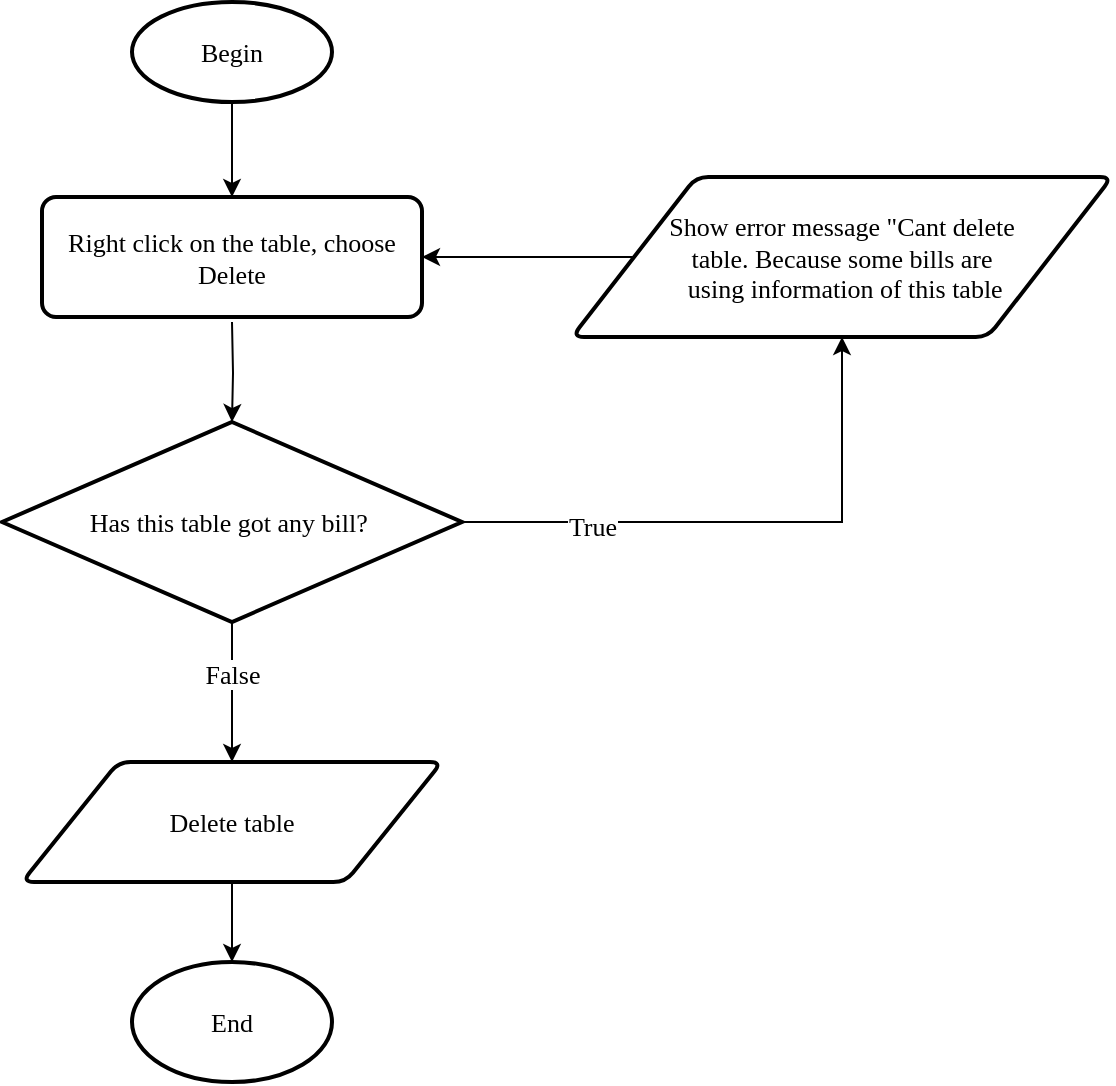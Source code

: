 <mxfile version="12.1.7" type="device" pages="5"><diagram id="VGMGWz1YkuOH8h17ySgm" name="Delete Table"><mxGraphModel dx="1010" dy="579" grid="1" gridSize="10" guides="1" tooltips="1" connect="1" arrows="1" fold="1" page="1" pageScale="1" pageWidth="850" pageHeight="1100" math="0" shadow="0"><root><mxCell id="_pLaOVf4xI6IX5Uipa7T-0"/><mxCell id="_pLaOVf4xI6IX5Uipa7T-1" parent="_pLaOVf4xI6IX5Uipa7T-0"/><mxCell id="2ItxoOkz8MPc7gHxcKao-0" style="edgeStyle=orthogonalEdgeStyle;rounded=0;orthogonalLoop=1;jettySize=auto;html=1;exitX=0.5;exitY=1;exitDx=0;exitDy=0;exitPerimeter=0;fontFamily=Times New Roman;fontSize=13;entryX=0.5;entryY=0;entryDx=0;entryDy=0;" parent="_pLaOVf4xI6IX5Uipa7T-1" source="_pLaOVf4xI6IX5Uipa7T-3" target="2ItxoOkz8MPc7gHxcKao-9" edge="1"><mxGeometry relative="1" as="geometry"><mxPoint x="370" y="130" as="targetPoint"/></mxGeometry></mxCell><mxCell id="_pLaOVf4xI6IX5Uipa7T-3" value="&lt;font face=&quot;Times New Roman&quot; style=&quot;font-size: 13px&quot;&gt;Begin&lt;/font&gt;" style="strokeWidth=2;html=1;shape=mxgraph.flowchart.start_1;whiteSpace=wrap;" parent="_pLaOVf4xI6IX5Uipa7T-1" vertex="1"><mxGeometry x="320" y="40" width="100" height="50" as="geometry"/></mxCell><mxCell id="2ItxoOkz8MPc7gHxcKao-1" style="edgeStyle=orthogonalEdgeStyle;rounded=0;orthogonalLoop=1;jettySize=auto;html=1;exitX=0.5;exitY=1;exitDx=0;exitDy=0;entryX=0.5;entryY=0;entryDx=0;entryDy=0;entryPerimeter=0;fontFamily=Times New Roman;fontSize=13;" parent="_pLaOVf4xI6IX5Uipa7T-1" target="u_MAngO7DircyY41tHY6-0" edge="1"><mxGeometry relative="1" as="geometry"><mxPoint x="370" y="200" as="sourcePoint"/></mxGeometry></mxCell><mxCell id="2ItxoOkz8MPc7gHxcKao-2" style="edgeStyle=orthogonalEdgeStyle;rounded=0;orthogonalLoop=1;jettySize=auto;html=1;exitX=1;exitY=0.5;exitDx=0;exitDy=0;exitPerimeter=0;entryX=0.5;entryY=1;entryDx=0;entryDy=0;fontFamily=Times New Roman;fontSize=13;" parent="_pLaOVf4xI6IX5Uipa7T-1" source="u_MAngO7DircyY41tHY6-0" target="IlexG2IMvFBJI_J90DJ_-0" edge="1"><mxGeometry relative="1" as="geometry"/></mxCell><mxCell id="2ItxoOkz8MPc7gHxcKao-8" value="True" style="text;html=1;resizable=0;points=[];align=center;verticalAlign=middle;labelBackgroundColor=#ffffff;fontSize=13;fontFamily=Times New Roman;" parent="2ItxoOkz8MPc7gHxcKao-2" vertex="1" connectable="0"><mxGeometry x="-0.542" y="-2" relative="1" as="geometry"><mxPoint as="offset"/></mxGeometry></mxCell><mxCell id="2ItxoOkz8MPc7gHxcKao-4" style="edgeStyle=orthogonalEdgeStyle;rounded=0;orthogonalLoop=1;jettySize=auto;html=1;exitX=0.5;exitY=1;exitDx=0;exitDy=0;exitPerimeter=0;entryX=0.5;entryY=0;entryDx=0;entryDy=0;fontFamily=Times New Roman;fontSize=13;" parent="_pLaOVf4xI6IX5Uipa7T-1" source="u_MAngO7DircyY41tHY6-0" target="lEHUVYn_nQWvOqxhdP2V-0" edge="1"><mxGeometry relative="1" as="geometry"><mxPoint x="370" y="423" as="targetPoint"/></mxGeometry></mxCell><mxCell id="2ItxoOkz8MPc7gHxcKao-7" value="False" style="text;html=1;resizable=0;points=[];align=center;verticalAlign=middle;labelBackgroundColor=#ffffff;fontSize=13;fontFamily=Times New Roman;" parent="2ItxoOkz8MPc7gHxcKao-4" vertex="1" connectable="0"><mxGeometry x="0.252" y="-1" relative="1" as="geometry"><mxPoint x="1" y="-18" as="offset"/></mxGeometry></mxCell><mxCell id="u_MAngO7DircyY41tHY6-0" value="Has this table got any bill?&amp;nbsp;" style="strokeWidth=2;html=1;shape=mxgraph.flowchart.decision;whiteSpace=wrap;fontFamily=Times New Roman;fontSize=13;" parent="_pLaOVf4xI6IX5Uipa7T-1" vertex="1"><mxGeometry x="255" y="250" width="230" height="100" as="geometry"/></mxCell><mxCell id="2ItxoOkz8MPc7gHxcKao-6" style="edgeStyle=orthogonalEdgeStyle;rounded=0;orthogonalLoop=1;jettySize=auto;html=1;exitX=0.5;exitY=1;exitDx=0;exitDy=0;entryX=0.5;entryY=0;entryDx=0;entryDy=0;entryPerimeter=0;fontFamily=Times New Roman;fontSize=13;" parent="_pLaOVf4xI6IX5Uipa7T-1" source="lEHUVYn_nQWvOqxhdP2V-0" target="lEHUVYn_nQWvOqxhdP2V-1" edge="1"><mxGeometry relative="1" as="geometry"/></mxCell><mxCell id="lEHUVYn_nQWvOqxhdP2V-0" value="Delete table" style="shape=parallelogram;html=1;strokeWidth=2;perimeter=parallelogramPerimeter;whiteSpace=wrap;rounded=1;arcSize=12;size=0.23;fontFamily=Times New Roman;fontSize=13;" parent="_pLaOVf4xI6IX5Uipa7T-1" vertex="1"><mxGeometry x="265" y="420" width="210" height="60" as="geometry"/></mxCell><mxCell id="lEHUVYn_nQWvOqxhdP2V-1" value="End" style="strokeWidth=2;html=1;shape=mxgraph.flowchart.start_1;whiteSpace=wrap;fontFamily=Times New Roman;fontSize=13;" parent="_pLaOVf4xI6IX5Uipa7T-1" vertex="1"><mxGeometry x="320" y="520" width="100" height="60" as="geometry"/></mxCell><mxCell id="2ItxoOkz8MPc7gHxcKao-3" style="edgeStyle=orthogonalEdgeStyle;rounded=0;orthogonalLoop=1;jettySize=auto;html=1;entryX=1;entryY=0.5;entryDx=0;entryDy=0;fontFamily=Times New Roman;fontSize=13;" parent="_pLaOVf4xI6IX5Uipa7T-1" source="IlexG2IMvFBJI_J90DJ_-0" target="2ItxoOkz8MPc7gHxcKao-9" edge="1"><mxGeometry relative="1" as="geometry"><mxPoint x="451" y="165" as="targetPoint"/></mxGeometry></mxCell><mxCell id="IlexG2IMvFBJI_J90DJ_-0" value="Show error message &quot;Cant delete &lt;br&gt;table. Because some bills are&lt;br&gt;&amp;nbsp;using information of this table" style="shape=parallelogram;html=1;strokeWidth=2;perimeter=parallelogramPerimeter;whiteSpace=wrap;rounded=1;arcSize=12;size=0.23;fontFamily=Times New Roman;fontSize=13;" parent="_pLaOVf4xI6IX5Uipa7T-1" vertex="1"><mxGeometry x="540" y="127.5" width="270" height="80" as="geometry"/></mxCell><mxCell id="2ItxoOkz8MPc7gHxcKao-9" value="Right click on the table, choose Delete" style="rounded=1;whiteSpace=wrap;html=1;absoluteArcSize=1;arcSize=14;strokeWidth=2;fontFamily=Times New Roman;fontSize=13;" parent="_pLaOVf4xI6IX5Uipa7T-1" vertex="1"><mxGeometry x="275" y="137.5" width="190" height="60" as="geometry"/></mxCell></root></mxGraphModel></diagram><diagram id="ZGuTvFzTqC9hcKqV7wWv" name="Delete Code"><mxGraphModel dx="1010" dy="579" grid="1" gridSize="10" guides="1" tooltips="1" connect="1" arrows="1" fold="1" page="1" pageScale="1" pageWidth="850" pageHeight="1100" math="0" shadow="0"><root><mxCell id="l_Q6Ihk-tpieg_Eix9RQ-0"/><mxCell id="l_Q6Ihk-tpieg_Eix9RQ-1" parent="l_Q6Ihk-tpieg_Eix9RQ-0"/><mxCell id="bmE7jlLfDXs-18llCuCV-0" style="edgeStyle=orthogonalEdgeStyle;rounded=0;orthogonalLoop=1;jettySize=auto;html=1;exitX=0.5;exitY=1;exitDx=0;exitDy=0;exitPerimeter=0;entryX=0.5;entryY=0;entryDx=0;entryDy=0;fontFamily=Times New Roman;fontSize=13;" parent="l_Q6Ihk-tpieg_Eix9RQ-1" source="l_Q6Ihk-tpieg_Eix9RQ-2" edge="1"><mxGeometry relative="1" as="geometry"><mxPoint x="390" y="120" as="targetPoint"/></mxGeometry></mxCell><mxCell id="l_Q6Ihk-tpieg_Eix9RQ-2" value="Begin" style="strokeWidth=2;html=1;shape=mxgraph.flowchart.start_1;whiteSpace=wrap;fontFamily=Times New Roman;fontSize=13;" parent="l_Q6Ihk-tpieg_Eix9RQ-1" vertex="1"><mxGeometry x="340" y="10" width="100" height="60" as="geometry"/></mxCell><mxCell id="bmE7jlLfDXs-18llCuCV-2" style="edgeStyle=orthogonalEdgeStyle;rounded=0;orthogonalLoop=1;jettySize=auto;html=1;exitX=0.5;exitY=1;exitDx=0;exitDy=0;fontFamily=Times New Roman;fontSize=13;" parent="l_Q6Ihk-tpieg_Eix9RQ-1" source="YPaBBzOfgtNnbwyHjMTE-0" target="dqmIG0p88KHFgVZ4wUx7-0" edge="1"><mxGeometry relative="1" as="geometry"><mxPoint x="390" y="360" as="sourcePoint"/></mxGeometry></mxCell><mxCell id="bmE7jlLfDXs-18llCuCV-5" style="edgeStyle=orthogonalEdgeStyle;rounded=0;orthogonalLoop=1;jettySize=auto;html=1;exitX=0.5;exitY=1;exitDx=0;exitDy=0;entryX=0.5;entryY=0;entryDx=0;entryDy=0;entryPerimeter=0;fontFamily=Times New Roman;fontSize=13;" parent="l_Q6Ihk-tpieg_Eix9RQ-1" source="MvYjLVRjnkfogY6PTJm1-2" target="zxpjW1BA_3s_8_GaEkzW-0" edge="1"><mxGeometry relative="1" as="geometry"/></mxCell><mxCell id="MvYjLVRjnkfogY6PTJm1-2" value="Delete&amp;nbsp; account" style="shape=parallelogram;html=1;strokeWidth=2;perimeter=parallelogramPerimeter;whiteSpace=wrap;rounded=1;arcSize=12;size=0.23;fontFamily=Times New Roman;fontSize=13;" parent="l_Q6Ihk-tpieg_Eix9RQ-1" vertex="1"><mxGeometry x="295" y="430" width="190" height="70" as="geometry"/></mxCell><mxCell id="sfy_EislMwzRI9n_TV1q-1" style="edgeStyle=orthogonalEdgeStyle;rounded=0;orthogonalLoop=1;jettySize=auto;html=1;exitX=0;exitY=0.5;exitDx=0;exitDy=0;entryX=1;entryY=0.5;entryDx=0;entryDy=0;fontFamily=Times New Roman;fontSize=13;" parent="l_Q6Ihk-tpieg_Eix9RQ-1" source="MvYjLVRjnkfogY6PTJm1-3" edge="1"><mxGeometry relative="1" as="geometry"><mxPoint x="475" y="160" as="targetPoint"/></mxGeometry></mxCell><mxCell id="MvYjLVRjnkfogY6PTJm1-3" value="Show error message:&quot; Cant&lt;br&gt;&amp;nbsp;delete&amp;nbsp;discount code.Because&lt;br&gt;&amp;nbsp;some&amp;nbsp;bills used this code&quot;" style="shape=parallelogram;html=1;strokeWidth=2;perimeter=parallelogramPerimeter;whiteSpace=wrap;rounded=1;arcSize=12;size=0.23;fontFamily=Times New Roman;fontSize=13;" parent="l_Q6Ihk-tpieg_Eix9RQ-1" vertex="1"><mxGeometry x="570" y="120" width="240" height="80" as="geometry"/></mxCell><mxCell id="zxpjW1BA_3s_8_GaEkzW-0" value="End" style="strokeWidth=2;html=1;shape=mxgraph.flowchart.start_1;whiteSpace=wrap;fontFamily=Times New Roman;fontSize=13;" parent="l_Q6Ihk-tpieg_Eix9RQ-1" vertex="1"><mxGeometry x="340" y="550" width="100" height="60" as="geometry"/></mxCell><mxCell id="bmE7jlLfDXs-18llCuCV-3" style="edgeStyle=orthogonalEdgeStyle;rounded=0;orthogonalLoop=1;jettySize=auto;html=1;fontFamily=Times New Roman;fontSize=13;entryX=0.5;entryY=0;entryDx=0;entryDy=0;" parent="l_Q6Ihk-tpieg_Eix9RQ-1" source="dqmIG0p88KHFgVZ4wUx7-0" target="MvYjLVRjnkfogY6PTJm1-2" edge="1"><mxGeometry relative="1" as="geometry"><mxPoint x="390" y="490" as="targetPoint"/></mxGeometry></mxCell><mxCell id="sfy_EislMwzRI9n_TV1q-8" value="False" style="text;html=1;resizable=0;points=[];align=center;verticalAlign=middle;labelBackgroundColor=#ffffff;fontSize=13;fontFamily=Times New Roman;" parent="bmE7jlLfDXs-18llCuCV-3" vertex="1" connectable="0"><mxGeometry x="-0.268" relative="1" as="geometry"><mxPoint as="offset"/></mxGeometry></mxCell><mxCell id="sfy_EislMwzRI9n_TV1q-0" style="edgeStyle=orthogonalEdgeStyle;rounded=0;orthogonalLoop=1;jettySize=auto;html=1;exitX=1;exitY=0.5;exitDx=0;exitDy=0;exitPerimeter=0;entryX=0.5;entryY=1;entryDx=0;entryDy=0;fontFamily=Times New Roman;fontSize=13;" parent="l_Q6Ihk-tpieg_Eix9RQ-1" source="dqmIG0p88KHFgVZ4wUx7-0" target="MvYjLVRjnkfogY6PTJm1-3" edge="1"><mxGeometry relative="1" as="geometry"/></mxCell><mxCell id="sfy_EislMwzRI9n_TV1q-7" value="True" style="text;html=1;resizable=0;points=[];align=center;verticalAlign=middle;labelBackgroundColor=#ffffff;fontSize=13;fontFamily=Times New Roman;" parent="sfy_EislMwzRI9n_TV1q-0" vertex="1" connectable="0"><mxGeometry x="-0.34" relative="1" as="geometry"><mxPoint as="offset"/></mxGeometry></mxCell><mxCell id="dqmIG0p88KHFgVZ4wUx7-0" value="Has any bill got this code?" style="strokeWidth=2;html=1;shape=mxgraph.flowchart.decision;whiteSpace=wrap;fontFamily=Times New Roman;fontSize=13;" parent="l_Q6Ihk-tpieg_Eix9RQ-1" vertex="1"><mxGeometry x="280" y="260" width="220" height="100" as="geometry"/></mxCell><mxCell id="YPaBBzOfgtNnbwyHjMTE-0" value="Right click on the discount, choose Delete" style="rounded=1;whiteSpace=wrap;html=1;absoluteArcSize=1;arcSize=14;strokeWidth=2;fontFamily=Times New Roman;fontSize=13;" parent="l_Q6Ihk-tpieg_Eix9RQ-1" vertex="1"><mxGeometry x="285" y="120" width="210" height="80" as="geometry"/></mxCell></root></mxGraphModel></diagram><diagram id="r9-N56oBJ4DbctGWO59F" name="Delete Category"><mxGraphModel dx="1010" dy="579" grid="1" gridSize="10" guides="1" tooltips="1" connect="1" arrows="1" fold="1" page="1" pageScale="1" pageWidth="850" pageHeight="1100" math="0" shadow="0"><root><mxCell id="gKXotzw7r2SMfLk-W77g-0"/><mxCell id="gKXotzw7r2SMfLk-W77g-1" parent="gKXotzw7r2SMfLk-W77g-0"/><mxCell id="oIXnIt4c4_61YUTILeqA-0" style="edgeStyle=orthogonalEdgeStyle;rounded=0;orthogonalLoop=1;jettySize=auto;html=1;exitX=0.5;exitY=1;exitDx=0;exitDy=0;exitPerimeter=0;fontFamily=Times New Roman;fontSize=13;" parent="gKXotzw7r2SMfLk-W77g-1" source="ocNdVONjCZ0zyvuItqyM-0" edge="1"><mxGeometry relative="1" as="geometry"><mxPoint x="370" y="160" as="targetPoint"/></mxGeometry></mxCell><mxCell id="ocNdVONjCZ0zyvuItqyM-0" value="Begin" style="strokeWidth=2;html=1;shape=mxgraph.flowchart.start_1;whiteSpace=wrap;fontFamily=Times New Roman;fontSize=13;" parent="gKXotzw7r2SMfLk-W77g-1" vertex="1"><mxGeometry x="320" y="40" width="100" height="60" as="geometry"/></mxCell><mxCell id="oIXnIt4c4_61YUTILeqA-1" style="edgeStyle=orthogonalEdgeStyle;rounded=0;orthogonalLoop=1;jettySize=auto;html=1;exitX=0.5;exitY=1;exitDx=0;exitDy=0;fontFamily=Times New Roman;fontSize=13;" parent="gKXotzw7r2SMfLk-W77g-1" target="-odllSjeVcmz-Ty5QEwm-0" edge="1"><mxGeometry relative="1" as="geometry"><mxPoint x="370" y="240" as="sourcePoint"/></mxGeometry></mxCell><mxCell id="oIXnIt4c4_61YUTILeqA-8" style="edgeStyle=orthogonalEdgeStyle;rounded=0;orthogonalLoop=1;jettySize=auto;html=1;entryX=0.5;entryY=0;entryDx=0;entryDy=0;entryPerimeter=0;fontFamily=Times New Roman;fontSize=13;" parent="gKXotzw7r2SMfLk-W77g-1" source="iSS6CLhzlGnmM5ddwf1G-1" target="iSS6CLhzlGnmM5ddwf1G-3" edge="1"><mxGeometry relative="1" as="geometry"/></mxCell><mxCell id="iSS6CLhzlGnmM5ddwf1G-1" value="Delete category" style="shape=parallelogram;html=1;strokeWidth=2;perimeter=parallelogramPerimeter;whiteSpace=wrap;rounded=1;arcSize=12;size=0.23;fontFamily=Times New Roman;fontSize=13;" parent="gKXotzw7r2SMfLk-W77g-1" vertex="1"><mxGeometry x="287" y="480" width="165" height="60" as="geometry"/></mxCell><mxCell id="oIXnIt4c4_61YUTILeqA-4" style="edgeStyle=orthogonalEdgeStyle;rounded=0;orthogonalLoop=1;jettySize=auto;html=1;exitX=0;exitY=0.5;exitDx=0;exitDy=0;entryX=1;entryY=0.5;entryDx=0;entryDy=0;fontFamily=Times New Roman;fontSize=13;" parent="gKXotzw7r2SMfLk-W77g-1" source="iSS6CLhzlGnmM5ddwf1G-2" target="cnors0LXCL2NZEcNXgTQ-0" edge="1"><mxGeometry relative="1" as="geometry"><mxPoint x="443" y="200" as="targetPoint"/></mxGeometry></mxCell><mxCell id="iSS6CLhzlGnmM5ddwf1G-2" value="Shom error message:&quot;Cant&lt;br&gt;&amp;nbsp;delete category.Because some&lt;br&gt;&amp;nbsp;foods are belonged &lt;br&gt;this category" style="shape=parallelogram;html=1;strokeWidth=2;perimeter=parallelogramPerimeter;whiteSpace=wrap;rounded=1;arcSize=12;size=0.23;fontFamily=Times New Roman;fontSize=13;" parent="gKXotzw7r2SMfLk-W77g-1" vertex="1"><mxGeometry x="560" y="160" width="250" height="80" as="geometry"/></mxCell><mxCell id="iSS6CLhzlGnmM5ddwf1G-3" value="End" style="strokeWidth=2;html=1;shape=mxgraph.flowchart.start_1;whiteSpace=wrap;fontFamily=Times New Roman;fontSize=13;" parent="gKXotzw7r2SMfLk-W77g-1" vertex="1"><mxGeometry x="319.5" y="590" width="100" height="60" as="geometry"/></mxCell><mxCell id="oIXnIt4c4_61YUTILeqA-2" style="edgeStyle=orthogonalEdgeStyle;rounded=0;orthogonalLoop=1;jettySize=auto;html=1;exitX=0.5;exitY=1;exitDx=0;exitDy=0;exitPerimeter=0;entryX=0.5;entryY=0;entryDx=0;entryDy=0;fontFamily=Times New Roman;fontSize=13;" parent="gKXotzw7r2SMfLk-W77g-1" source="-odllSjeVcmz-Ty5QEwm-0" edge="1"><mxGeometry relative="1" as="geometry"><mxPoint x="370" y="480" as="targetPoint"/></mxGeometry></mxCell><mxCell id="oIXnIt4c4_61YUTILeqA-6" value="False" style="text;html=1;resizable=0;points=[];align=center;verticalAlign=middle;labelBackgroundColor=#ffffff;fontSize=13;fontFamily=Times New Roman;" parent="oIXnIt4c4_61YUTILeqA-2" vertex="1" connectable="0"><mxGeometry x="0.292" relative="1" as="geometry"><mxPoint x="-0.5" y="-22" as="offset"/></mxGeometry></mxCell><mxCell id="oIXnIt4c4_61YUTILeqA-3" style="edgeStyle=orthogonalEdgeStyle;rounded=0;orthogonalLoop=1;jettySize=auto;html=1;exitX=1;exitY=0.5;exitDx=0;exitDy=0;exitPerimeter=0;entryX=0.5;entryY=1;entryDx=0;entryDy=0;fontFamily=Times New Roman;fontSize=13;" parent="gKXotzw7r2SMfLk-W77g-1" source="-odllSjeVcmz-Ty5QEwm-0" target="iSS6CLhzlGnmM5ddwf1G-2" edge="1"><mxGeometry relative="1" as="geometry"/></mxCell><mxCell id="oIXnIt4c4_61YUTILeqA-5" value="True" style="text;html=1;resizable=0;points=[];align=center;verticalAlign=middle;labelBackgroundColor=#ffffff;fontSize=13;fontFamily=Times New Roman;" parent="oIXnIt4c4_61YUTILeqA-3" vertex="1" connectable="0"><mxGeometry x="-0.184" relative="1" as="geometry"><mxPoint as="offset"/></mxGeometry></mxCell><mxCell id="-odllSjeVcmz-Ty5QEwm-0" value="Have this category got&lt;br&gt;&amp;nbsp;any food?" style="strokeWidth=2;html=1;shape=mxgraph.flowchart.decision;whiteSpace=wrap;fontFamily=Times New Roman;fontSize=13;" parent="gKXotzw7r2SMfLk-W77g-1" vertex="1"><mxGeometry x="277.5" y="300" width="185" height="100" as="geometry"/></mxCell><mxCell id="cnors0LXCL2NZEcNXgTQ-0" value="Right click the category button, choose Delete" style="rounded=1;whiteSpace=wrap;html=1;absoluteArcSize=1;arcSize=14;strokeWidth=2;fontFamily=Times New Roman;fontSize=13;" parent="gKXotzw7r2SMfLk-W77g-1" vertex="1"><mxGeometry x="280" y="160" width="180" height="80" as="geometry"/></mxCell></root></mxGraphModel></diagram><diagram id="BHS-Dk38ncKvC_2rcQvo" name="Delete Food"><mxGraphModel dx="1010" dy="579" grid="1" gridSize="10" guides="1" tooltips="1" connect="1" arrows="1" fold="1" page="1" pageScale="1" pageWidth="850" pageHeight="1100" math="0" shadow="0"><root><mxCell id="E9atk6WLpeno0rBjZ9ha-0"/><mxCell id="E9atk6WLpeno0rBjZ9ha-1" parent="E9atk6WLpeno0rBjZ9ha-0"/><mxCell id="O14KqV4j8gW1TLharhn6-0" style="edgeStyle=orthogonalEdgeStyle;rounded=0;orthogonalLoop=1;jettySize=auto;html=1;exitX=0.5;exitY=1;exitDx=0;exitDy=0;exitPerimeter=0;entryX=0.5;entryY=0;entryDx=0;entryDy=0;fontFamily=Times New Roman;fontSize=13;" parent="E9atk6WLpeno0rBjZ9ha-1" source="E9atk6WLpeno0rBjZ9ha-2" target="jOnwM6GQGW7FdackVSp--1" edge="1"><mxGeometry relative="1" as="geometry"><mxPoint x="370" y="130" as="targetPoint"/></mxGeometry></mxCell><mxCell id="E9atk6WLpeno0rBjZ9ha-2" value="Begin" style="strokeWidth=2;html=1;shape=mxgraph.flowchart.start_1;whiteSpace=wrap;fontFamily=Times New Roman;fontSize=13;" parent="E9atk6WLpeno0rBjZ9ha-1" vertex="1"><mxGeometry x="320" y="20" width="100" height="60" as="geometry"/></mxCell><mxCell id="O14KqV4j8gW1TLharhn6-1" style="edgeStyle=orthogonalEdgeStyle;rounded=0;orthogonalLoop=1;jettySize=auto;html=1;entryX=0.5;entryY=0;entryDx=0;entryDy=0;fontFamily=Times New Roman;fontSize=13;exitX=0.5;exitY=1;exitDx=0;exitDy=0;" parent="E9atk6WLpeno0rBjZ9ha-1" source="jOnwM6GQGW7FdackVSp--1" target="jOnwM6GQGW7FdackVSp--0" edge="1"><mxGeometry relative="1" as="geometry"><mxPoint x="370" y="210" as="sourcePoint"/><mxPoint x="370" y="300" as="targetPoint"/></mxGeometry></mxCell><mxCell id="O14KqV4j8gW1TLharhn6-7" style="edgeStyle=orthogonalEdgeStyle;rounded=0;orthogonalLoop=1;jettySize=auto;html=1;exitX=0.5;exitY=1;exitDx=0;exitDy=0;entryX=0.5;entryY=0;entryDx=0;entryDy=0;fontFamily=Times New Roman;fontSize=13;" parent="E9atk6WLpeno0rBjZ9ha-1" source="jOnwM6GQGW7FdackVSp--2" target="RPs8r-7BsAOHErew0inh-1" edge="1"><mxGeometry relative="1" as="geometry"><mxPoint x="370" y="585" as="sourcePoint"/></mxGeometry></mxCell><mxCell id="O14KqV4j8gW1TLharhn6-8" style="edgeStyle=orthogonalEdgeStyle;rounded=0;orthogonalLoop=1;jettySize=auto;html=1;fontFamily=Times New Roman;fontSize=13;" parent="E9atk6WLpeno0rBjZ9ha-1" source="RPs8r-7BsAOHErew0inh-1" target="RPs8r-7BsAOHErew0inh-3" edge="1"><mxGeometry relative="1" as="geometry"/></mxCell><mxCell id="RPs8r-7BsAOHErew0inh-1" value="Delete food" style="shape=parallelogram;html=1;strokeWidth=2;perimeter=parallelogramPerimeter;whiteSpace=wrap;rounded=1;arcSize=12;size=0.23;fontFamily=Times New Roman;fontSize=13;" parent="E9atk6WLpeno0rBjZ9ha-1" vertex="1"><mxGeometry x="260" y="490" width="220" height="60" as="geometry"/></mxCell><mxCell id="RPs8r-7BsAOHErew0inh-3" value="End" style="strokeWidth=2;html=1;shape=mxgraph.flowchart.start_1;whiteSpace=wrap;fontFamily=Times New Roman;fontSize=13;" parent="E9atk6WLpeno0rBjZ9ha-1" vertex="1"><mxGeometry x="320" y="600" width="100" height="60" as="geometry"/></mxCell><mxCell id="lMfC9iQfQILQVj_UEKpa-0" style="edgeStyle=orthogonalEdgeStyle;rounded=0;orthogonalLoop=1;jettySize=auto;html=1;fontFamily=Times New Roman;fontSize=13;" parent="E9atk6WLpeno0rBjZ9ha-1" source="jOnwM6GQGW7FdackVSp--0" target="jOnwM6GQGW7FdackVSp--2" edge="1"><mxGeometry relative="1" as="geometry"/></mxCell><mxCell id="jOnwM6GQGW7FdackVSp--0" value="Load food list in that category" style="shape=parallelogram;html=1;strokeWidth=2;perimeter=parallelogramPerimeter;whiteSpace=wrap;rounded=1;arcSize=12;size=0.23;fontFamily=Times New Roman;fontSize=13;" parent="E9atk6WLpeno0rBjZ9ha-1" vertex="1"><mxGeometry x="250" y="240" width="240" height="80" as="geometry"/></mxCell><mxCell id="jOnwM6GQGW7FdackVSp--1" value="Choose the category button" style="rounded=1;whiteSpace=wrap;html=1;absoluteArcSize=1;arcSize=14;strokeWidth=2;fontFamily=Times New Roman;fontSize=13;" parent="E9atk6WLpeno0rBjZ9ha-1" vertex="1"><mxGeometry x="280" y="120" width="180" height="70" as="geometry"/></mxCell><mxCell id="jOnwM6GQGW7FdackVSp--2" value="Right click the food button, choose Delete&amp;nbsp;" style="rounded=1;whiteSpace=wrap;html=1;absoluteArcSize=1;arcSize=14;strokeWidth=2;fontFamily=Times New Roman;fontSize=13;" parent="E9atk6WLpeno0rBjZ9ha-1" vertex="1"><mxGeometry x="275" y="370" width="190" height="70" as="geometry"/></mxCell></root></mxGraphModel></diagram><diagram id="t3shaB_VxsgoCmb-ThWj" name="Delete Account"><mxGraphModel dx="1010" dy="579" grid="1" gridSize="10" guides="1" tooltips="1" connect="1" arrows="1" fold="1" page="1" pageScale="1" pageWidth="850" pageHeight="1100" math="0" shadow="0"><root><mxCell id="mZLVaMVsdsM7lmiyoCPK-0"/><mxCell id="mZLVaMVsdsM7lmiyoCPK-1" parent="mZLVaMVsdsM7lmiyoCPK-0"/><mxCell id="Ipp-3ZroDJ1sh0bH2UVm-0" style="edgeStyle=orthogonalEdgeStyle;rounded=0;orthogonalLoop=1;jettySize=auto;html=1;entryX=0.5;entryY=0;entryDx=0;entryDy=0;fontFamily=Times New Roman;fontSize=13;" parent="mZLVaMVsdsM7lmiyoCPK-1" source="mZLVaMVsdsM7lmiyoCPK-2" edge="1"><mxGeometry relative="1" as="geometry"><mxPoint x="370" y="120" as="targetPoint"/></mxGeometry></mxCell><mxCell id="mZLVaMVsdsM7lmiyoCPK-2" value="Begin" style="strokeWidth=2;html=1;shape=mxgraph.flowchart.start_1;whiteSpace=wrap;fontFamily=Times New Roman;fontSize=13;" parent="mZLVaMVsdsM7lmiyoCPK-1" vertex="1"><mxGeometry x="320" y="10" width="100" height="60" as="geometry"/></mxCell><mxCell id="tYSL2Moagd2T3D2312Sm-0" style="edgeStyle=orthogonalEdgeStyle;rounded=0;orthogonalLoop=1;jettySize=auto;html=1;entryX=0.5;entryY=0;entryDx=0;entryDy=0;fontFamily=Times New Roman;fontSize=13;exitX=0.5;exitY=1;exitDx=0;exitDy=0;" parent="mZLVaMVsdsM7lmiyoCPK-1" source="2QN7tIUOyrYwOeL8ivVr-1" target="2QN7tIUOyrYwOeL8ivVr-0" edge="1"><mxGeometry relative="1" as="geometry"><mxPoint x="370" y="200" as="sourcePoint"/><mxPoint x="370" y="260" as="targetPoint"/></mxGeometry></mxCell><mxCell id="tYSL2Moagd2T3D2312Sm-8" style="edgeStyle=orthogonalEdgeStyle;rounded=0;orthogonalLoop=1;jettySize=auto;html=1;exitX=0.5;exitY=1;exitDx=0;exitDy=0;exitPerimeter=0;fontFamily=Times New Roman;fontSize=13;entryX=0.5;entryY=0;entryDx=0;entryDy=0;" parent="mZLVaMVsdsM7lmiyoCPK-1" source="mZLVaMVsdsM7lmiyoCPK-4" target="RZCpP4RQfQQaMVVe3FDx-1" edge="1"><mxGeometry relative="1" as="geometry"><mxPoint x="370" y="630" as="targetPoint"/></mxGeometry></mxCell><mxCell id="tYSL2Moagd2T3D2312Sm-14" value="False" style="text;html=1;resizable=0;points=[];align=center;verticalAlign=middle;labelBackgroundColor=#ffffff;fontSize=13;fontFamily=Times New Roman;" parent="tYSL2Moagd2T3D2312Sm-8" vertex="1" connectable="0"><mxGeometry x="-0.262" y="-2" relative="1" as="geometry"><mxPoint as="offset"/></mxGeometry></mxCell><mxCell id="mZLVaMVsdsM7lmiyoCPK-4" value="Has any bill got this account?" style="strokeWidth=2;html=1;shape=mxgraph.flowchart.decision;whiteSpace=wrap;fontFamily=Times New Roman;fontSize=13;" parent="mZLVaMVsdsM7lmiyoCPK-1" vertex="1"><mxGeometry x="235" y="490" width="270" height="100" as="geometry"/></mxCell><mxCell id="tYSL2Moagd2T3D2312Sm-10" style="edgeStyle=orthogonalEdgeStyle;rounded=0;orthogonalLoop=1;jettySize=auto;html=1;exitX=0.5;exitY=1;exitDx=0;exitDy=0;fontFamily=Times New Roman;fontSize=13;" parent="mZLVaMVsdsM7lmiyoCPK-1" source="RZCpP4RQfQQaMVVe3FDx-1" target="RZCpP4RQfQQaMVVe3FDx-3" edge="1"><mxGeometry relative="1" as="geometry"/></mxCell><mxCell id="RZCpP4RQfQQaMVVe3FDx-1" value="Delete account" style="shape=parallelogram;html=1;strokeWidth=2;perimeter=parallelogramPerimeter;whiteSpace=wrap;rounded=1;arcSize=12;size=0.23;fontFamily=Times New Roman;fontSize=13;" parent="mZLVaMVsdsM7lmiyoCPK-1" vertex="1"><mxGeometry x="270" y="660" width="200" height="60" as="geometry"/></mxCell><mxCell id="tYSL2Moagd2T3D2312Sm-6" style="edgeStyle=orthogonalEdgeStyle;rounded=0;orthogonalLoop=1;jettySize=auto;html=1;exitX=0;exitY=0.5;exitDx=0;exitDy=0;fontFamily=Times New Roman;fontSize=13;entryX=1;entryY=0.5;entryDx=0;entryDy=0;" parent="mZLVaMVsdsM7lmiyoCPK-1" source="RZCpP4RQfQQaMVVe3FDx-2" target="2QN7tIUOyrYwOeL8ivVr-1" edge="1"><mxGeometry relative="1" as="geometry"><mxPoint x="460" y="160" as="targetPoint"/></mxGeometry></mxCell><mxCell id="RZCpP4RQfQQaMVVe3FDx-2" value="Show error message:&quot;Cant delete&lt;br&gt;&amp;nbsp;account.Because some bills are &lt;br&gt;using information of this account" style="shape=parallelogram;html=1;strokeWidth=2;perimeter=parallelogramPerimeter;whiteSpace=wrap;rounded=1;arcSize=12;size=0.23;fontFamily=Times New Roman;fontSize=13;" parent="mZLVaMVsdsM7lmiyoCPK-1" vertex="1"><mxGeometry x="540" y="115" width="280" height="80" as="geometry"/></mxCell><mxCell id="RZCpP4RQfQQaMVVe3FDx-3" value="End" style="strokeWidth=2;html=1;shape=mxgraph.flowchart.start_1;whiteSpace=wrap;fontFamily=Times New Roman;fontSize=13;" parent="mZLVaMVsdsM7lmiyoCPK-1" vertex="1"><mxGeometry x="320" y="780" width="100" height="60" as="geometry"/></mxCell><mxCell id="tYSL2Moagd2T3D2312Sm-2" style="edgeStyle=orthogonalEdgeStyle;rounded=0;orthogonalLoop=1;jettySize=auto;html=1;exitX=1;exitY=0.5;exitDx=0;exitDy=0;exitPerimeter=0;entryX=0.5;entryY=1;entryDx=0;entryDy=0;fontFamily=Times New Roman;fontSize=13;" parent="mZLVaMVsdsM7lmiyoCPK-1" source="mZLVaMVsdsM7lmiyoCPK-4" target="RZCpP4RQfQQaMVVe3FDx-2" edge="1"><mxGeometry relative="1" as="geometry"/></mxCell><mxCell id="tYSL2Moagd2T3D2312Sm-13" value="True" style="text;html=1;resizable=0;points=[];align=center;verticalAlign=middle;labelBackgroundColor=#ffffff;fontSize=13;fontFamily=Times New Roman;" parent="tYSL2Moagd2T3D2312Sm-2" vertex="1" connectable="0"><mxGeometry x="-0.547" y="2" relative="1" as="geometry"><mxPoint as="offset"/></mxGeometry></mxCell><mxCell id="2QN7tIUOyrYwOeL8ivVr-4" style="edgeStyle=orthogonalEdgeStyle;rounded=0;orthogonalLoop=1;jettySize=auto;html=1;exitX=0.5;exitY=1;exitDx=0;exitDy=0;fontFamily=Times New Roman;fontSize=13;" parent="mZLVaMVsdsM7lmiyoCPK-1" source="2QN7tIUOyrYwOeL8ivVr-0" target="2QN7tIUOyrYwOeL8ivVr-3" edge="1"><mxGeometry relative="1" as="geometry"/></mxCell><mxCell id="2QN7tIUOyrYwOeL8ivVr-0" value="Load accountt list&lt;br&gt;&amp;nbsp;in that type" style="shape=parallelogram;html=1;strokeWidth=2;perimeter=parallelogramPerimeter;whiteSpace=wrap;rounded=1;arcSize=12;size=0.23;fontFamily=Times New Roman;fontSize=13;" parent="mZLVaMVsdsM7lmiyoCPK-1" vertex="1"><mxGeometry x="280" y="240" width="180" height="60" as="geometry"/></mxCell><mxCell id="2QN7tIUOyrYwOeL8ivVr-1" value="Choose the type of account to delete" style="rounded=1;whiteSpace=wrap;html=1;absoluteArcSize=1;arcSize=14;strokeWidth=2;fontFamily=Times New Roman;fontSize=13;" parent="mZLVaMVsdsM7lmiyoCPK-1" vertex="1"><mxGeometry x="277.5" y="120" width="185" height="70" as="geometry"/></mxCell><mxCell id="2QN7tIUOyrYwOeL8ivVr-5" style="edgeStyle=orthogonalEdgeStyle;rounded=0;orthogonalLoop=1;jettySize=auto;html=1;fontFamily=Times New Roman;fontSize=13;" parent="mZLVaMVsdsM7lmiyoCPK-1" source="2QN7tIUOyrYwOeL8ivVr-3" target="mZLVaMVsdsM7lmiyoCPK-4" edge="1"><mxGeometry relative="1" as="geometry"/></mxCell><mxCell id="2QN7tIUOyrYwOeL8ivVr-3" value="Right click on the account, choose Delete" style="rounded=1;whiteSpace=wrap;html=1;absoluteArcSize=1;arcSize=14;strokeWidth=2;fontFamily=Times New Roman;fontSize=13;" parent="mZLVaMVsdsM7lmiyoCPK-1" vertex="1"><mxGeometry x="290" y="350" width="160" height="80" as="geometry"/></mxCell></root></mxGraphModel></diagram></mxfile>